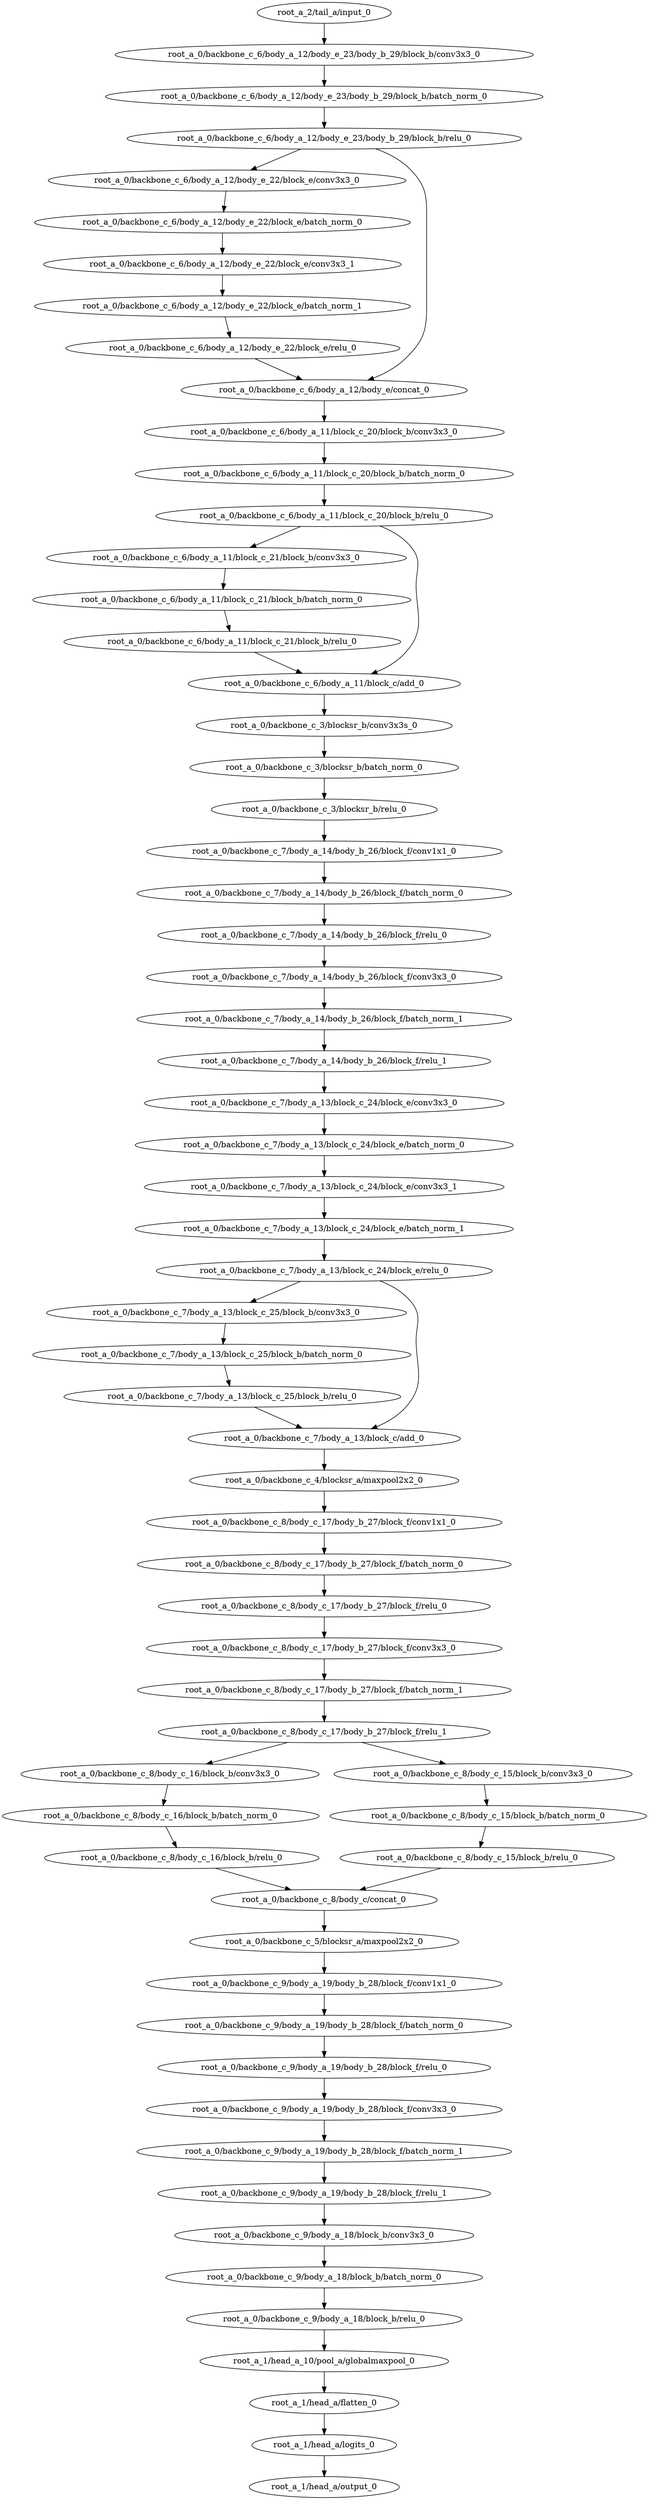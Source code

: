 digraph root_a {
	"root_a_2/tail_a/input_0"
	"root_a_0/backbone_c_6/body_a_12/body_e_23/body_b_29/block_b/conv3x3_0"
	"root_a_0/backbone_c_6/body_a_12/body_e_23/body_b_29/block_b/batch_norm_0"
	"root_a_0/backbone_c_6/body_a_12/body_e_23/body_b_29/block_b/relu_0"
	"root_a_0/backbone_c_6/body_a_12/body_e_22/block_e/conv3x3_0"
	"root_a_0/backbone_c_6/body_a_12/body_e_22/block_e/batch_norm_0"
	"root_a_0/backbone_c_6/body_a_12/body_e_22/block_e/conv3x3_1"
	"root_a_0/backbone_c_6/body_a_12/body_e_22/block_e/batch_norm_1"
	"root_a_0/backbone_c_6/body_a_12/body_e_22/block_e/relu_0"
	"root_a_0/backbone_c_6/body_a_12/body_e/concat_0"
	"root_a_0/backbone_c_6/body_a_11/block_c_20/block_b/conv3x3_0"
	"root_a_0/backbone_c_6/body_a_11/block_c_20/block_b/batch_norm_0"
	"root_a_0/backbone_c_6/body_a_11/block_c_20/block_b/relu_0"
	"root_a_0/backbone_c_6/body_a_11/block_c_21/block_b/conv3x3_0"
	"root_a_0/backbone_c_6/body_a_11/block_c_21/block_b/batch_norm_0"
	"root_a_0/backbone_c_6/body_a_11/block_c_21/block_b/relu_0"
	"root_a_0/backbone_c_6/body_a_11/block_c/add_0"
	"root_a_0/backbone_c_3/blocksr_b/conv3x3s_0"
	"root_a_0/backbone_c_3/blocksr_b/batch_norm_0"
	"root_a_0/backbone_c_3/blocksr_b/relu_0"
	"root_a_0/backbone_c_7/body_a_14/body_b_26/block_f/conv1x1_0"
	"root_a_0/backbone_c_7/body_a_14/body_b_26/block_f/batch_norm_0"
	"root_a_0/backbone_c_7/body_a_14/body_b_26/block_f/relu_0"
	"root_a_0/backbone_c_7/body_a_14/body_b_26/block_f/conv3x3_0"
	"root_a_0/backbone_c_7/body_a_14/body_b_26/block_f/batch_norm_1"
	"root_a_0/backbone_c_7/body_a_14/body_b_26/block_f/relu_1"
	"root_a_0/backbone_c_7/body_a_13/block_c_24/block_e/conv3x3_0"
	"root_a_0/backbone_c_7/body_a_13/block_c_24/block_e/batch_norm_0"
	"root_a_0/backbone_c_7/body_a_13/block_c_24/block_e/conv3x3_1"
	"root_a_0/backbone_c_7/body_a_13/block_c_24/block_e/batch_norm_1"
	"root_a_0/backbone_c_7/body_a_13/block_c_24/block_e/relu_0"
	"root_a_0/backbone_c_7/body_a_13/block_c_25/block_b/conv3x3_0"
	"root_a_0/backbone_c_7/body_a_13/block_c_25/block_b/batch_norm_0"
	"root_a_0/backbone_c_7/body_a_13/block_c_25/block_b/relu_0"
	"root_a_0/backbone_c_7/body_a_13/block_c/add_0"
	"root_a_0/backbone_c_4/blocksr_a/maxpool2x2_0"
	"root_a_0/backbone_c_8/body_c_17/body_b_27/block_f/conv1x1_0"
	"root_a_0/backbone_c_8/body_c_17/body_b_27/block_f/batch_norm_0"
	"root_a_0/backbone_c_8/body_c_17/body_b_27/block_f/relu_0"
	"root_a_0/backbone_c_8/body_c_17/body_b_27/block_f/conv3x3_0"
	"root_a_0/backbone_c_8/body_c_17/body_b_27/block_f/batch_norm_1"
	"root_a_0/backbone_c_8/body_c_17/body_b_27/block_f/relu_1"
	"root_a_0/backbone_c_8/body_c_16/block_b/conv3x3_0"
	"root_a_0/backbone_c_8/body_c_16/block_b/batch_norm_0"
	"root_a_0/backbone_c_8/body_c_16/block_b/relu_0"
	"root_a_0/backbone_c_8/body_c_15/block_b/conv3x3_0"
	"root_a_0/backbone_c_8/body_c_15/block_b/batch_norm_0"
	"root_a_0/backbone_c_8/body_c_15/block_b/relu_0"
	"root_a_0/backbone_c_8/body_c/concat_0"
	"root_a_0/backbone_c_5/blocksr_a/maxpool2x2_0"
	"root_a_0/backbone_c_9/body_a_19/body_b_28/block_f/conv1x1_0"
	"root_a_0/backbone_c_9/body_a_19/body_b_28/block_f/batch_norm_0"
	"root_a_0/backbone_c_9/body_a_19/body_b_28/block_f/relu_0"
	"root_a_0/backbone_c_9/body_a_19/body_b_28/block_f/conv3x3_0"
	"root_a_0/backbone_c_9/body_a_19/body_b_28/block_f/batch_norm_1"
	"root_a_0/backbone_c_9/body_a_19/body_b_28/block_f/relu_1"
	"root_a_0/backbone_c_9/body_a_18/block_b/conv3x3_0"
	"root_a_0/backbone_c_9/body_a_18/block_b/batch_norm_0"
	"root_a_0/backbone_c_9/body_a_18/block_b/relu_0"
	"root_a_1/head_a_10/pool_a/globalmaxpool_0"
	"root_a_1/head_a/flatten_0"
	"root_a_1/head_a/logits_0"
	"root_a_1/head_a/output_0"

	"root_a_2/tail_a/input_0" -> "root_a_0/backbone_c_6/body_a_12/body_e_23/body_b_29/block_b/conv3x3_0"
	"root_a_0/backbone_c_6/body_a_12/body_e_23/body_b_29/block_b/conv3x3_0" -> "root_a_0/backbone_c_6/body_a_12/body_e_23/body_b_29/block_b/batch_norm_0"
	"root_a_0/backbone_c_6/body_a_12/body_e_23/body_b_29/block_b/batch_norm_0" -> "root_a_0/backbone_c_6/body_a_12/body_e_23/body_b_29/block_b/relu_0"
	"root_a_0/backbone_c_6/body_a_12/body_e_23/body_b_29/block_b/relu_0" -> "root_a_0/backbone_c_6/body_a_12/body_e_22/block_e/conv3x3_0"
	"root_a_0/backbone_c_6/body_a_12/body_e_22/block_e/conv3x3_0" -> "root_a_0/backbone_c_6/body_a_12/body_e_22/block_e/batch_norm_0"
	"root_a_0/backbone_c_6/body_a_12/body_e_22/block_e/batch_norm_0" -> "root_a_0/backbone_c_6/body_a_12/body_e_22/block_e/conv3x3_1"
	"root_a_0/backbone_c_6/body_a_12/body_e_22/block_e/conv3x3_1" -> "root_a_0/backbone_c_6/body_a_12/body_e_22/block_e/batch_norm_1"
	"root_a_0/backbone_c_6/body_a_12/body_e_22/block_e/batch_norm_1" -> "root_a_0/backbone_c_6/body_a_12/body_e_22/block_e/relu_0"
	"root_a_0/backbone_c_6/body_a_12/body_e_23/body_b_29/block_b/relu_0" -> "root_a_0/backbone_c_6/body_a_12/body_e/concat_0"
	"root_a_0/backbone_c_6/body_a_12/body_e_22/block_e/relu_0" -> "root_a_0/backbone_c_6/body_a_12/body_e/concat_0"
	"root_a_0/backbone_c_6/body_a_12/body_e/concat_0" -> "root_a_0/backbone_c_6/body_a_11/block_c_20/block_b/conv3x3_0"
	"root_a_0/backbone_c_6/body_a_11/block_c_20/block_b/conv3x3_0" -> "root_a_0/backbone_c_6/body_a_11/block_c_20/block_b/batch_norm_0"
	"root_a_0/backbone_c_6/body_a_11/block_c_20/block_b/batch_norm_0" -> "root_a_0/backbone_c_6/body_a_11/block_c_20/block_b/relu_0"
	"root_a_0/backbone_c_6/body_a_11/block_c_20/block_b/relu_0" -> "root_a_0/backbone_c_6/body_a_11/block_c_21/block_b/conv3x3_0"
	"root_a_0/backbone_c_6/body_a_11/block_c_21/block_b/conv3x3_0" -> "root_a_0/backbone_c_6/body_a_11/block_c_21/block_b/batch_norm_0"
	"root_a_0/backbone_c_6/body_a_11/block_c_21/block_b/batch_norm_0" -> "root_a_0/backbone_c_6/body_a_11/block_c_21/block_b/relu_0"
	"root_a_0/backbone_c_6/body_a_11/block_c_21/block_b/relu_0" -> "root_a_0/backbone_c_6/body_a_11/block_c/add_0"
	"root_a_0/backbone_c_6/body_a_11/block_c_20/block_b/relu_0" -> "root_a_0/backbone_c_6/body_a_11/block_c/add_0"
	"root_a_0/backbone_c_6/body_a_11/block_c/add_0" -> "root_a_0/backbone_c_3/blocksr_b/conv3x3s_0"
	"root_a_0/backbone_c_3/blocksr_b/conv3x3s_0" -> "root_a_0/backbone_c_3/blocksr_b/batch_norm_0"
	"root_a_0/backbone_c_3/blocksr_b/batch_norm_0" -> "root_a_0/backbone_c_3/blocksr_b/relu_0"
	"root_a_0/backbone_c_3/blocksr_b/relu_0" -> "root_a_0/backbone_c_7/body_a_14/body_b_26/block_f/conv1x1_0"
	"root_a_0/backbone_c_7/body_a_14/body_b_26/block_f/conv1x1_0" -> "root_a_0/backbone_c_7/body_a_14/body_b_26/block_f/batch_norm_0"
	"root_a_0/backbone_c_7/body_a_14/body_b_26/block_f/batch_norm_0" -> "root_a_0/backbone_c_7/body_a_14/body_b_26/block_f/relu_0"
	"root_a_0/backbone_c_7/body_a_14/body_b_26/block_f/relu_0" -> "root_a_0/backbone_c_7/body_a_14/body_b_26/block_f/conv3x3_0"
	"root_a_0/backbone_c_7/body_a_14/body_b_26/block_f/conv3x3_0" -> "root_a_0/backbone_c_7/body_a_14/body_b_26/block_f/batch_norm_1"
	"root_a_0/backbone_c_7/body_a_14/body_b_26/block_f/batch_norm_1" -> "root_a_0/backbone_c_7/body_a_14/body_b_26/block_f/relu_1"
	"root_a_0/backbone_c_7/body_a_14/body_b_26/block_f/relu_1" -> "root_a_0/backbone_c_7/body_a_13/block_c_24/block_e/conv3x3_0"
	"root_a_0/backbone_c_7/body_a_13/block_c_24/block_e/conv3x3_0" -> "root_a_0/backbone_c_7/body_a_13/block_c_24/block_e/batch_norm_0"
	"root_a_0/backbone_c_7/body_a_13/block_c_24/block_e/batch_norm_0" -> "root_a_0/backbone_c_7/body_a_13/block_c_24/block_e/conv3x3_1"
	"root_a_0/backbone_c_7/body_a_13/block_c_24/block_e/conv3x3_1" -> "root_a_0/backbone_c_7/body_a_13/block_c_24/block_e/batch_norm_1"
	"root_a_0/backbone_c_7/body_a_13/block_c_24/block_e/batch_norm_1" -> "root_a_0/backbone_c_7/body_a_13/block_c_24/block_e/relu_0"
	"root_a_0/backbone_c_7/body_a_13/block_c_24/block_e/relu_0" -> "root_a_0/backbone_c_7/body_a_13/block_c_25/block_b/conv3x3_0"
	"root_a_0/backbone_c_7/body_a_13/block_c_25/block_b/conv3x3_0" -> "root_a_0/backbone_c_7/body_a_13/block_c_25/block_b/batch_norm_0"
	"root_a_0/backbone_c_7/body_a_13/block_c_25/block_b/batch_norm_0" -> "root_a_0/backbone_c_7/body_a_13/block_c_25/block_b/relu_0"
	"root_a_0/backbone_c_7/body_a_13/block_c_24/block_e/relu_0" -> "root_a_0/backbone_c_7/body_a_13/block_c/add_0"
	"root_a_0/backbone_c_7/body_a_13/block_c_25/block_b/relu_0" -> "root_a_0/backbone_c_7/body_a_13/block_c/add_0"
	"root_a_0/backbone_c_7/body_a_13/block_c/add_0" -> "root_a_0/backbone_c_4/blocksr_a/maxpool2x2_0"
	"root_a_0/backbone_c_4/blocksr_a/maxpool2x2_0" -> "root_a_0/backbone_c_8/body_c_17/body_b_27/block_f/conv1x1_0"
	"root_a_0/backbone_c_8/body_c_17/body_b_27/block_f/conv1x1_0" -> "root_a_0/backbone_c_8/body_c_17/body_b_27/block_f/batch_norm_0"
	"root_a_0/backbone_c_8/body_c_17/body_b_27/block_f/batch_norm_0" -> "root_a_0/backbone_c_8/body_c_17/body_b_27/block_f/relu_0"
	"root_a_0/backbone_c_8/body_c_17/body_b_27/block_f/relu_0" -> "root_a_0/backbone_c_8/body_c_17/body_b_27/block_f/conv3x3_0"
	"root_a_0/backbone_c_8/body_c_17/body_b_27/block_f/conv3x3_0" -> "root_a_0/backbone_c_8/body_c_17/body_b_27/block_f/batch_norm_1"
	"root_a_0/backbone_c_8/body_c_17/body_b_27/block_f/batch_norm_1" -> "root_a_0/backbone_c_8/body_c_17/body_b_27/block_f/relu_1"
	"root_a_0/backbone_c_8/body_c_17/body_b_27/block_f/relu_1" -> "root_a_0/backbone_c_8/body_c_16/block_b/conv3x3_0"
	"root_a_0/backbone_c_8/body_c_16/block_b/conv3x3_0" -> "root_a_0/backbone_c_8/body_c_16/block_b/batch_norm_0"
	"root_a_0/backbone_c_8/body_c_16/block_b/batch_norm_0" -> "root_a_0/backbone_c_8/body_c_16/block_b/relu_0"
	"root_a_0/backbone_c_8/body_c_17/body_b_27/block_f/relu_1" -> "root_a_0/backbone_c_8/body_c_15/block_b/conv3x3_0"
	"root_a_0/backbone_c_8/body_c_15/block_b/conv3x3_0" -> "root_a_0/backbone_c_8/body_c_15/block_b/batch_norm_0"
	"root_a_0/backbone_c_8/body_c_15/block_b/batch_norm_0" -> "root_a_0/backbone_c_8/body_c_15/block_b/relu_0"
	"root_a_0/backbone_c_8/body_c_16/block_b/relu_0" -> "root_a_0/backbone_c_8/body_c/concat_0"
	"root_a_0/backbone_c_8/body_c_15/block_b/relu_0" -> "root_a_0/backbone_c_8/body_c/concat_0"
	"root_a_0/backbone_c_8/body_c/concat_0" -> "root_a_0/backbone_c_5/blocksr_a/maxpool2x2_0"
	"root_a_0/backbone_c_5/blocksr_a/maxpool2x2_0" -> "root_a_0/backbone_c_9/body_a_19/body_b_28/block_f/conv1x1_0"
	"root_a_0/backbone_c_9/body_a_19/body_b_28/block_f/conv1x1_0" -> "root_a_0/backbone_c_9/body_a_19/body_b_28/block_f/batch_norm_0"
	"root_a_0/backbone_c_9/body_a_19/body_b_28/block_f/batch_norm_0" -> "root_a_0/backbone_c_9/body_a_19/body_b_28/block_f/relu_0"
	"root_a_0/backbone_c_9/body_a_19/body_b_28/block_f/relu_0" -> "root_a_0/backbone_c_9/body_a_19/body_b_28/block_f/conv3x3_0"
	"root_a_0/backbone_c_9/body_a_19/body_b_28/block_f/conv3x3_0" -> "root_a_0/backbone_c_9/body_a_19/body_b_28/block_f/batch_norm_1"
	"root_a_0/backbone_c_9/body_a_19/body_b_28/block_f/batch_norm_1" -> "root_a_0/backbone_c_9/body_a_19/body_b_28/block_f/relu_1"
	"root_a_0/backbone_c_9/body_a_19/body_b_28/block_f/relu_1" -> "root_a_0/backbone_c_9/body_a_18/block_b/conv3x3_0"
	"root_a_0/backbone_c_9/body_a_18/block_b/conv3x3_0" -> "root_a_0/backbone_c_9/body_a_18/block_b/batch_norm_0"
	"root_a_0/backbone_c_9/body_a_18/block_b/batch_norm_0" -> "root_a_0/backbone_c_9/body_a_18/block_b/relu_0"
	"root_a_0/backbone_c_9/body_a_18/block_b/relu_0" -> "root_a_1/head_a_10/pool_a/globalmaxpool_0"
	"root_a_1/head_a_10/pool_a/globalmaxpool_0" -> "root_a_1/head_a/flatten_0"
	"root_a_1/head_a/flatten_0" -> "root_a_1/head_a/logits_0"
	"root_a_1/head_a/logits_0" -> "root_a_1/head_a/output_0"

}